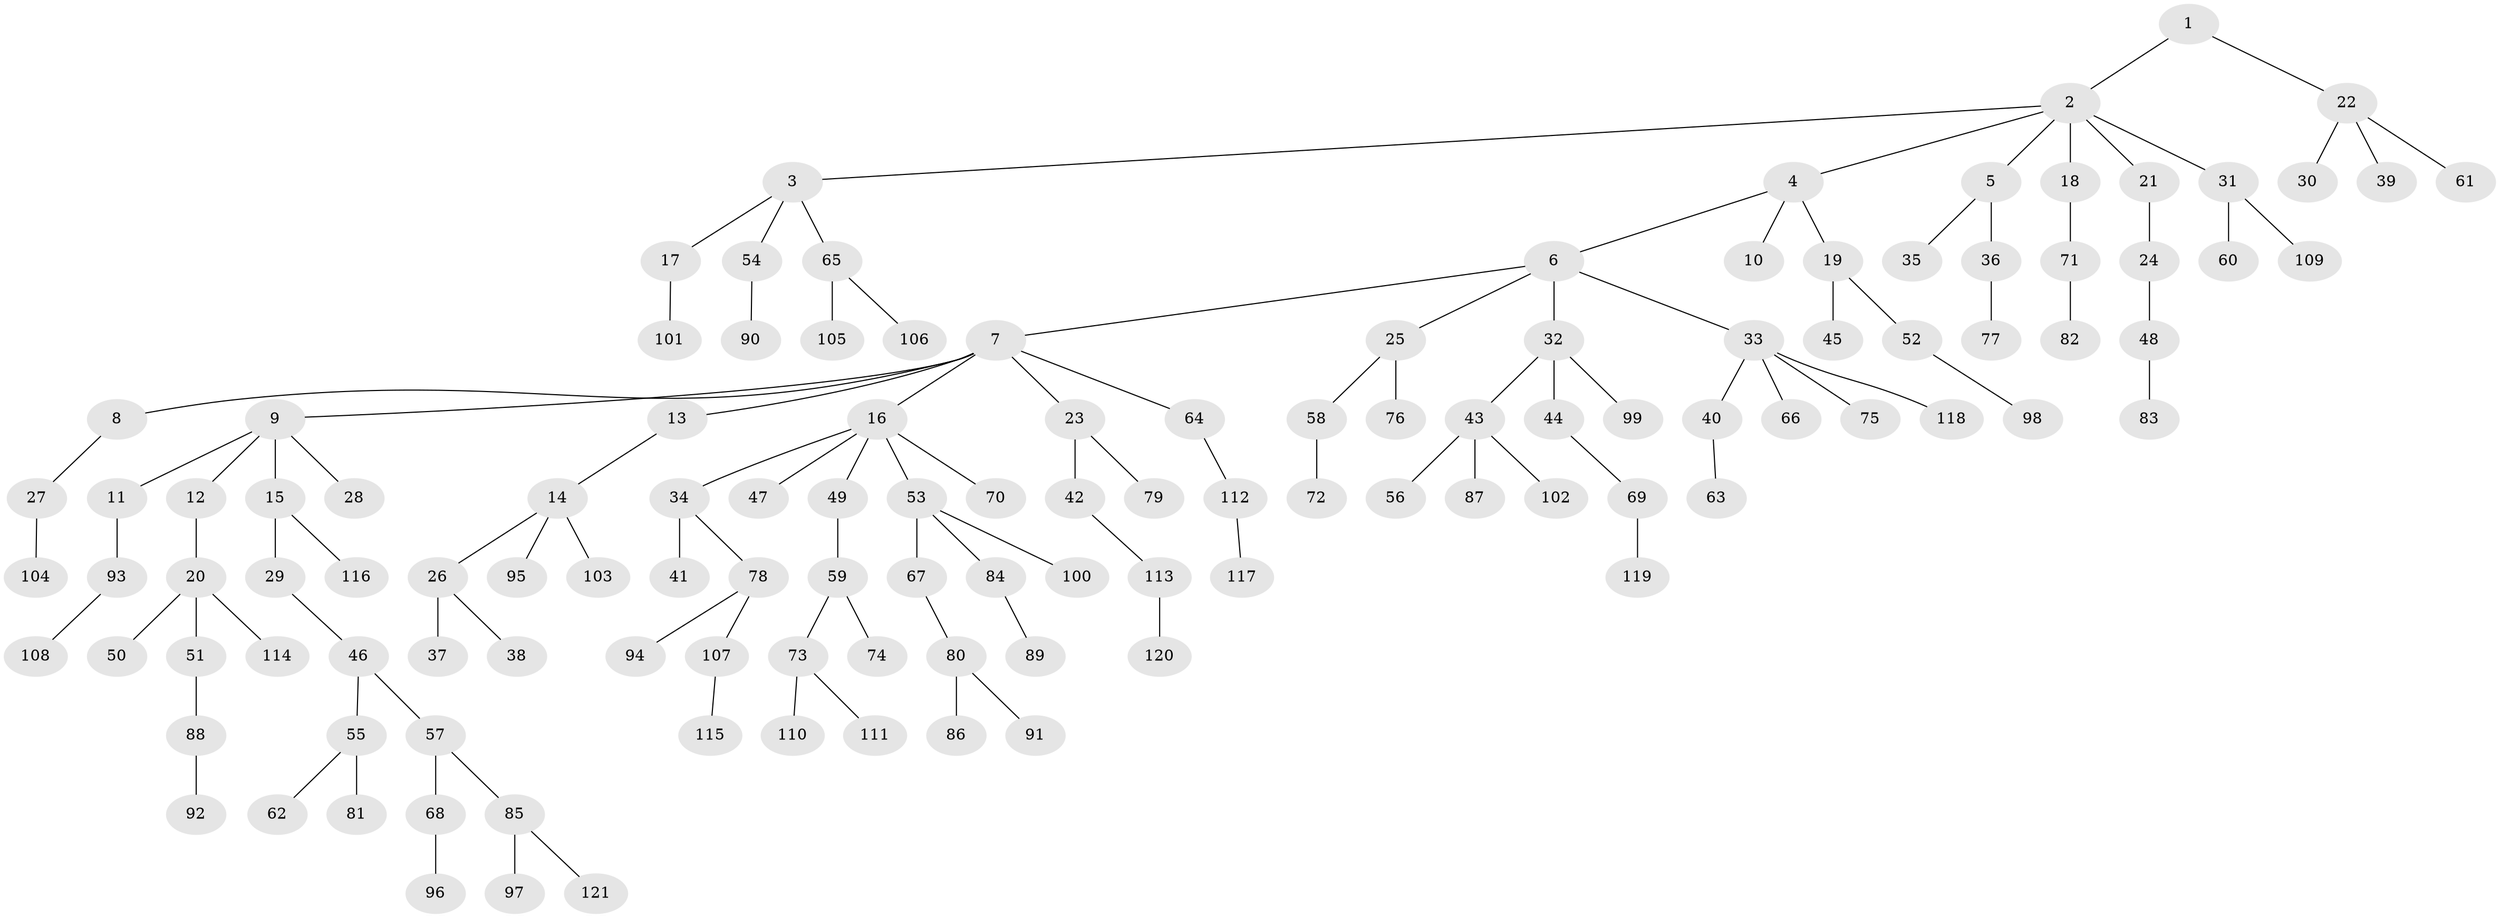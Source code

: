 // coarse degree distribution, {4: 0.0625, 8: 0.0125, 7: 0.0125, 10: 0.0125, 2: 0.2625, 1: 0.525, 3: 0.1, 5: 0.0125}
// Generated by graph-tools (version 1.1) at 2025/24/03/03/25 07:24:08]
// undirected, 121 vertices, 120 edges
graph export_dot {
graph [start="1"]
  node [color=gray90,style=filled];
  1;
  2;
  3;
  4;
  5;
  6;
  7;
  8;
  9;
  10;
  11;
  12;
  13;
  14;
  15;
  16;
  17;
  18;
  19;
  20;
  21;
  22;
  23;
  24;
  25;
  26;
  27;
  28;
  29;
  30;
  31;
  32;
  33;
  34;
  35;
  36;
  37;
  38;
  39;
  40;
  41;
  42;
  43;
  44;
  45;
  46;
  47;
  48;
  49;
  50;
  51;
  52;
  53;
  54;
  55;
  56;
  57;
  58;
  59;
  60;
  61;
  62;
  63;
  64;
  65;
  66;
  67;
  68;
  69;
  70;
  71;
  72;
  73;
  74;
  75;
  76;
  77;
  78;
  79;
  80;
  81;
  82;
  83;
  84;
  85;
  86;
  87;
  88;
  89;
  90;
  91;
  92;
  93;
  94;
  95;
  96;
  97;
  98;
  99;
  100;
  101;
  102;
  103;
  104;
  105;
  106;
  107;
  108;
  109;
  110;
  111;
  112;
  113;
  114;
  115;
  116;
  117;
  118;
  119;
  120;
  121;
  1 -- 2;
  1 -- 22;
  2 -- 3;
  2 -- 4;
  2 -- 5;
  2 -- 18;
  2 -- 21;
  2 -- 31;
  3 -- 17;
  3 -- 54;
  3 -- 65;
  4 -- 6;
  4 -- 10;
  4 -- 19;
  5 -- 35;
  5 -- 36;
  6 -- 7;
  6 -- 25;
  6 -- 32;
  6 -- 33;
  7 -- 8;
  7 -- 9;
  7 -- 13;
  7 -- 16;
  7 -- 23;
  7 -- 64;
  8 -- 27;
  9 -- 11;
  9 -- 12;
  9 -- 15;
  9 -- 28;
  11 -- 93;
  12 -- 20;
  13 -- 14;
  14 -- 26;
  14 -- 95;
  14 -- 103;
  15 -- 29;
  15 -- 116;
  16 -- 34;
  16 -- 47;
  16 -- 49;
  16 -- 53;
  16 -- 70;
  17 -- 101;
  18 -- 71;
  19 -- 45;
  19 -- 52;
  20 -- 50;
  20 -- 51;
  20 -- 114;
  21 -- 24;
  22 -- 30;
  22 -- 39;
  22 -- 61;
  23 -- 42;
  23 -- 79;
  24 -- 48;
  25 -- 58;
  25 -- 76;
  26 -- 37;
  26 -- 38;
  27 -- 104;
  29 -- 46;
  31 -- 60;
  31 -- 109;
  32 -- 43;
  32 -- 44;
  32 -- 99;
  33 -- 40;
  33 -- 66;
  33 -- 75;
  33 -- 118;
  34 -- 41;
  34 -- 78;
  36 -- 77;
  40 -- 63;
  42 -- 113;
  43 -- 56;
  43 -- 87;
  43 -- 102;
  44 -- 69;
  46 -- 55;
  46 -- 57;
  48 -- 83;
  49 -- 59;
  51 -- 88;
  52 -- 98;
  53 -- 67;
  53 -- 84;
  53 -- 100;
  54 -- 90;
  55 -- 62;
  55 -- 81;
  57 -- 68;
  57 -- 85;
  58 -- 72;
  59 -- 73;
  59 -- 74;
  64 -- 112;
  65 -- 105;
  65 -- 106;
  67 -- 80;
  68 -- 96;
  69 -- 119;
  71 -- 82;
  73 -- 110;
  73 -- 111;
  78 -- 94;
  78 -- 107;
  80 -- 86;
  80 -- 91;
  84 -- 89;
  85 -- 97;
  85 -- 121;
  88 -- 92;
  93 -- 108;
  107 -- 115;
  112 -- 117;
  113 -- 120;
}
